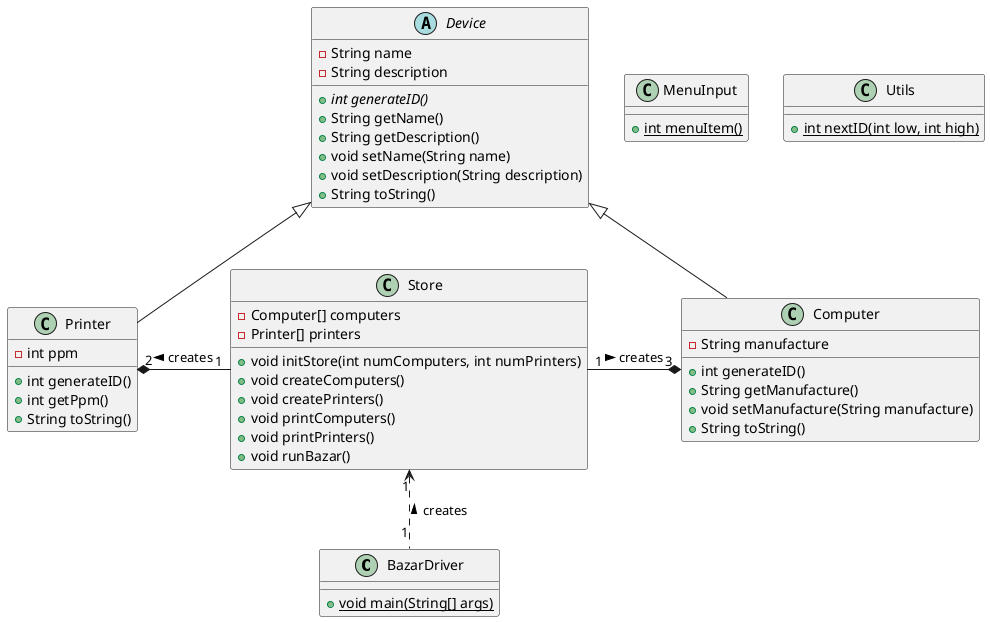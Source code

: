 @startuml

class BazarDriver {
    + {static} void main(String[] args)
}

class Store {
    - Computer[] computers
    - Printer[] printers
    + void initStore(int numComputers, int numPrinters)
    + void createComputers()
    + void createPrinters()
    + void printComputers()
    + void printPrinters()
    + void runBazar()
}

class Printer {
    - int ppm
    + int generateID()
    + int getPpm()
    + String toString()
}

class Computer {
    - String manufacture
    + int generateID()
    + String getManufacture()
    + void setManufacture(String manufacture)
    + String toString()
}

abstract class Device {
    - String name
    - String description
    + {abstract} int generateID()
    + String getName()
    + String getDescription()
    + void setName(String name)
    + void setDescription(String description)
    + String toString()
}

class MenuInput {
    + {static} int menuItem()
}

class Utils {
    + {static} int nextID(int low, int high)
}

Printer -u-|> Device
Computer -u-|> Device

Printer "2" *-r- "1" Store : creates <
Computer "3" *-l- "1" Store : creates <

BazarDriver "1" .u.> "1" Store : creates >



@enduml